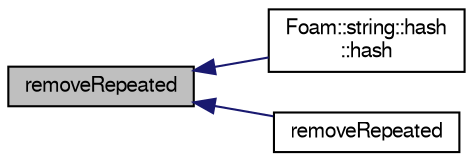 digraph "removeRepeated"
{
  bgcolor="transparent";
  edge [fontname="FreeSans",fontsize="10",labelfontname="FreeSans",labelfontsize="10"];
  node [fontname="FreeSans",fontsize="10",shape=record];
  rankdir="LR";
  Node220 [label="removeRepeated",height=0.2,width=0.4,color="black", fillcolor="grey75", style="filled", fontcolor="black"];
  Node220 -> Node221 [dir="back",color="midnightblue",fontsize="10",style="solid",fontname="FreeSans"];
  Node221 [label="Foam::string::hash\l::hash",height=0.2,width=0.4,color="black",URL="$a28254.html#af5d527ef2a6e3f43563ad4cb15872140"];
  Node220 -> Node222 [dir="back",color="midnightblue",fontsize="10",style="solid",fontname="FreeSans"];
  Node222 [label="removeRepeated",height=0.2,width=0.4,color="black",URL="$a28250.html#acf83510788bf2bb9bfca737b28456198",tooltip="Return string with repeated characters removed. "];
}

